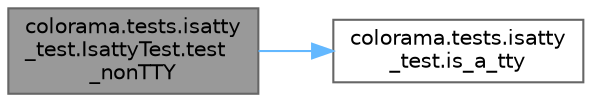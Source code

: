 digraph "colorama.tests.isatty_test.IsattyTest.test_nonTTY"
{
 // LATEX_PDF_SIZE
  bgcolor="transparent";
  edge [fontname=Helvetica,fontsize=10,labelfontname=Helvetica,labelfontsize=10];
  node [fontname=Helvetica,fontsize=10,shape=box,height=0.2,width=0.4];
  rankdir="LR";
  Node1 [id="Node000001",label="colorama.tests.isatty\l_test.IsattyTest.test\l_nonTTY",height=0.2,width=0.4,color="gray40", fillcolor="grey60", style="filled", fontcolor="black",tooltip=" "];
  Node1 -> Node2 [id="edge1_Node000001_Node000002",color="steelblue1",style="solid",tooltip=" "];
  Node2 [id="Node000002",label="colorama.tests.isatty\l_test.is_a_tty",height=0.2,width=0.4,color="grey40", fillcolor="white", style="filled",URL="$namespacecolorama_1_1tests_1_1isatty__test.html#a74412f52350ba5a6960ef417a2edcbe2",tooltip=" "];
}
